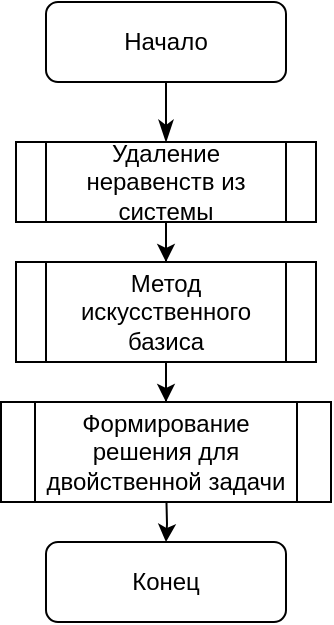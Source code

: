 <mxfile version="13.8.2" type="device"><diagram id="K6G1qqZIhyf5IqCjQNH-" name="Page-1"><mxGraphModel dx="1038" dy="523" grid="1" gridSize="10" guides="1" tooltips="1" connect="1" arrows="1" fold="1" page="1" pageScale="1" pageWidth="827" pageHeight="1169" math="0" shadow="0"><root><mxCell id="0"/><mxCell id="1" parent="0"/><mxCell id="rkHtJV2Z78M058dgOAEX-34" value="" style="rounded=0;html=1;jettySize=auto;orthogonalLoop=1;fontSize=11;endArrow=classicThin;endFill=1;endSize=8;strokeWidth=1;shadow=0;labelBackgroundColor=none;edgeStyle=orthogonalEdgeStyle;entryX=0.5;entryY=0;entryDx=0;entryDy=0;" edge="1" parent="1" source="rkHtJV2Z78M058dgOAEX-35" target="rkHtJV2Z78M058dgOAEX-39"><mxGeometry relative="1" as="geometry"><mxPoint x="270" y="360" as="targetPoint"/></mxGeometry></mxCell><mxCell id="rkHtJV2Z78M058dgOAEX-35" value="Начало" style="rounded=1;whiteSpace=wrap;html=1;fontSize=12;glass=0;strokeWidth=1;shadow=0;" vertex="1" parent="1"><mxGeometry x="210" y="300" width="120" height="40" as="geometry"/></mxCell><mxCell id="rkHtJV2Z78M058dgOAEX-38" style="edgeStyle=orthogonalEdgeStyle;rounded=0;orthogonalLoop=1;jettySize=auto;html=1;" edge="1" parent="1" source="rkHtJV2Z78M058dgOAEX-39" target="rkHtJV2Z78M058dgOAEX-41"><mxGeometry relative="1" as="geometry"><mxPoint x="270.1" y="470" as="targetPoint"/></mxGeometry></mxCell><mxCell id="rkHtJV2Z78M058dgOAEX-39" value="Удаление неравенств из системы" style="shape=process;whiteSpace=wrap;html=1;backgroundOutline=1;" vertex="1" parent="1"><mxGeometry x="195" y="370" width="150" height="40" as="geometry"/></mxCell><mxCell id="rkHtJV2Z78M058dgOAEX-80" style="edgeStyle=orthogonalEdgeStyle;rounded=0;orthogonalLoop=1;jettySize=auto;html=1;entryX=0.5;entryY=0;entryDx=0;entryDy=0;" edge="1" parent="1" source="rkHtJV2Z78M058dgOAEX-41" target="rkHtJV2Z78M058dgOAEX-81"><mxGeometry relative="1" as="geometry"><mxPoint x="270" y="510" as="targetPoint"/></mxGeometry></mxCell><mxCell id="rkHtJV2Z78M058dgOAEX-41" value="Метод искусственного базиса" style="shape=process;whiteSpace=wrap;html=1;backgroundOutline=1;" vertex="1" parent="1"><mxGeometry x="195" y="430" width="150" height="50" as="geometry"/></mxCell><mxCell id="rkHtJV2Z78M058dgOAEX-44" style="edgeStyle=orthogonalEdgeStyle;rounded=0;orthogonalLoop=1;jettySize=auto;html=1;" edge="1" parent="1" target="rkHtJV2Z78M058dgOAEX-46"><mxGeometry relative="1" as="geometry"><mxPoint x="270" y="540" as="sourcePoint"/></mxGeometry></mxCell><mxCell id="rkHtJV2Z78M058dgOAEX-46" value="Конец" style="rounded=1;whiteSpace=wrap;html=1;fontSize=12;glass=0;strokeWidth=1;shadow=0;" vertex="1" parent="1"><mxGeometry x="210" y="570" width="120" height="40" as="geometry"/></mxCell><mxCell id="rkHtJV2Z78M058dgOAEX-81" value="Формирование решения для двойственной задачи" style="shape=process;whiteSpace=wrap;html=1;backgroundOutline=1;" vertex="1" parent="1"><mxGeometry x="187.5" y="500" width="165" height="50" as="geometry"/></mxCell></root></mxGraphModel></diagram></mxfile>